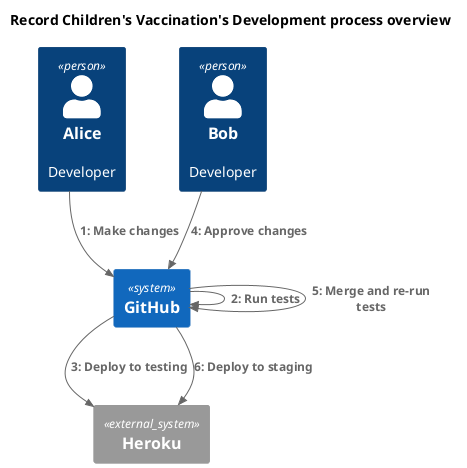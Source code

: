@startuml

!include <C4/C4_Dynamic.puml>

title "Record Children's Vaccination's Development process overview"

Person(devA, "Alice", "Developer")
Person(devB, "Bob", "Developer")

System_Ext(heroku, "Heroku")
System(github, "GitHub")

Rel(devA, github, "Make changes")
Rel(github, github, "Run tests")
Rel(github, heroku, "Deploy to testing")
Rel(devB, github, "Approve changes")
Rel(github, github, "Merge and re-run tests")
Rel(github, heroku, "Deploy to staging")

@enduml
